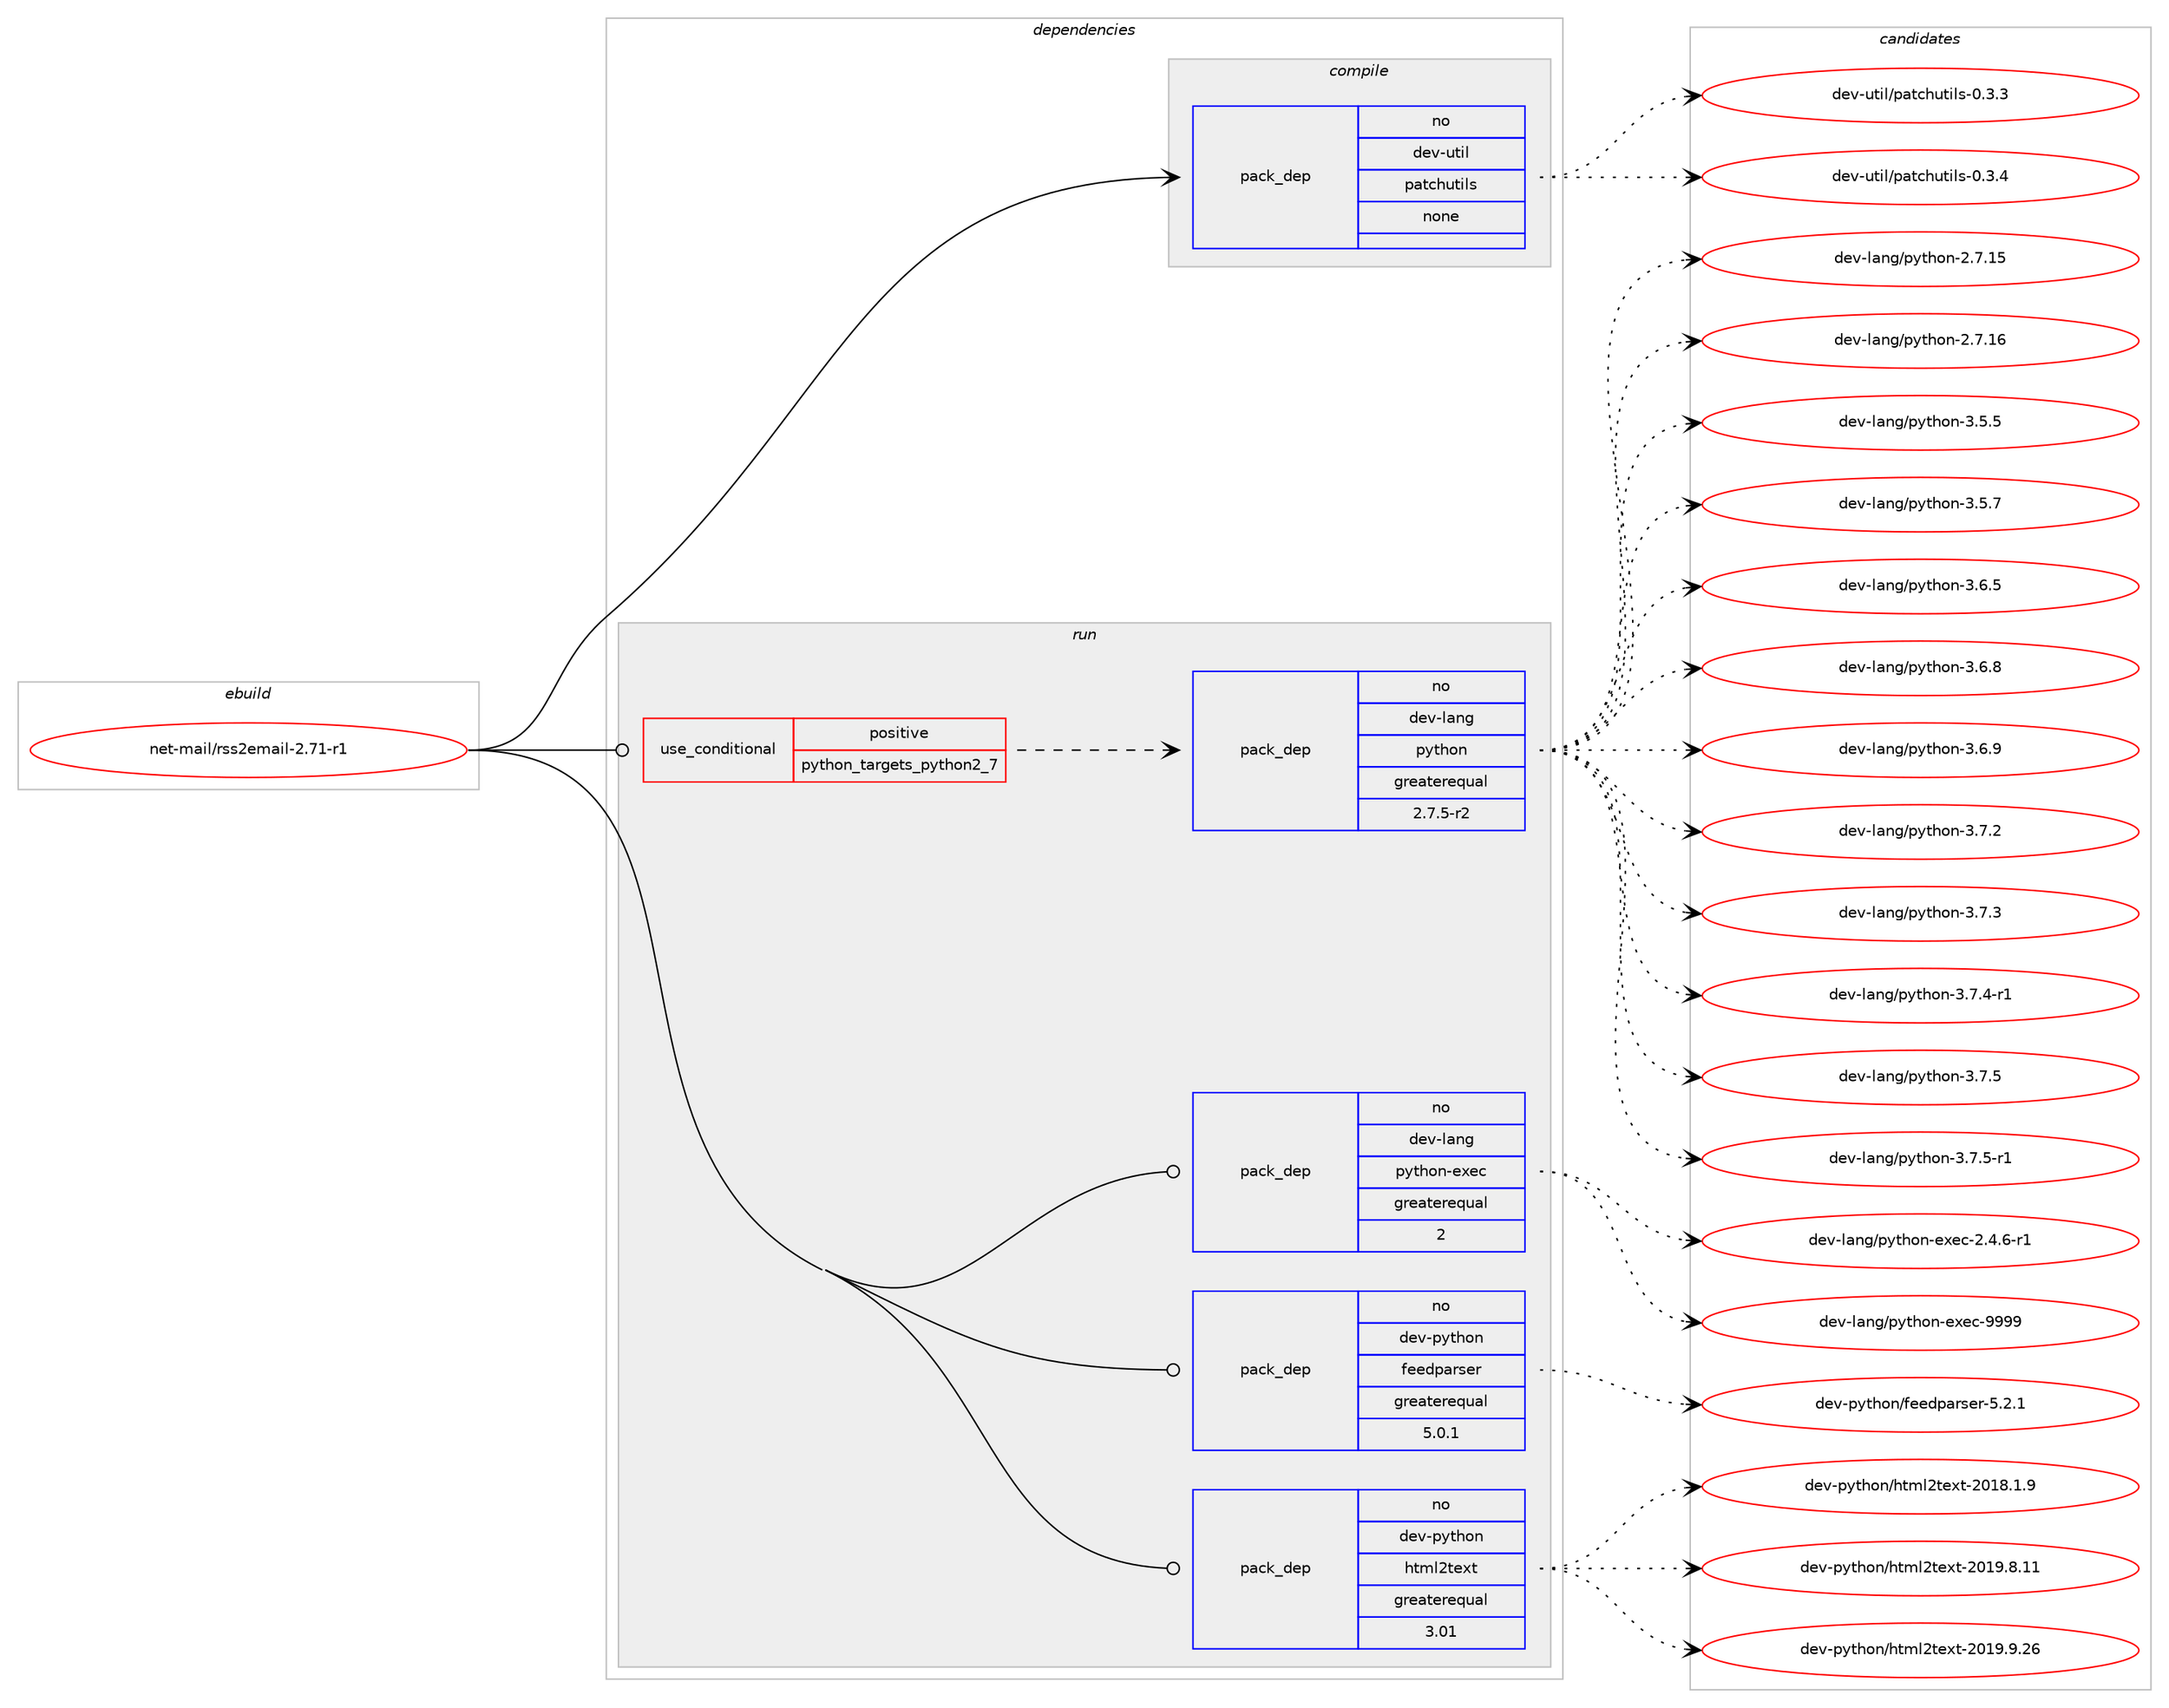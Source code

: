 digraph prolog {

# *************
# Graph options
# *************

newrank=true;
concentrate=true;
compound=true;
graph [rankdir=LR,fontname=Helvetica,fontsize=10,ranksep=1.5];#, ranksep=2.5, nodesep=0.2];
edge  [arrowhead=vee];
node  [fontname=Helvetica,fontsize=10];

# **********
# The ebuild
# **********

subgraph cluster_leftcol {
color=gray;
rank=same;
label=<<i>ebuild</i>>;
id [label="net-mail/rss2email-2.71-r1", color=red, width=4, href="../net-mail/rss2email-2.71-r1.svg"];
}

# ****************
# The dependencies
# ****************

subgraph cluster_midcol {
color=gray;
label=<<i>dependencies</i>>;
subgraph cluster_compile {
fillcolor="#eeeeee";
style=filled;
label=<<i>compile</i>>;
subgraph pack613562 {
dependency830719 [label=<<TABLE BORDER="0" CELLBORDER="1" CELLSPACING="0" CELLPADDING="4" WIDTH="220"><TR><TD ROWSPAN="6" CELLPADDING="30">pack_dep</TD></TR><TR><TD WIDTH="110">no</TD></TR><TR><TD>dev-util</TD></TR><TR><TD>patchutils</TD></TR><TR><TD>none</TD></TR><TR><TD></TD></TR></TABLE>>, shape=none, color=blue];
}
id:e -> dependency830719:w [weight=20,style="solid",arrowhead="vee"];
}
subgraph cluster_compileandrun {
fillcolor="#eeeeee";
style=filled;
label=<<i>compile and run</i>>;
}
subgraph cluster_run {
fillcolor="#eeeeee";
style=filled;
label=<<i>run</i>>;
subgraph cond202583 {
dependency830720 [label=<<TABLE BORDER="0" CELLBORDER="1" CELLSPACING="0" CELLPADDING="4"><TR><TD ROWSPAN="3" CELLPADDING="10">use_conditional</TD></TR><TR><TD>positive</TD></TR><TR><TD>python_targets_python2_7</TD></TR></TABLE>>, shape=none, color=red];
subgraph pack613563 {
dependency830721 [label=<<TABLE BORDER="0" CELLBORDER="1" CELLSPACING="0" CELLPADDING="4" WIDTH="220"><TR><TD ROWSPAN="6" CELLPADDING="30">pack_dep</TD></TR><TR><TD WIDTH="110">no</TD></TR><TR><TD>dev-lang</TD></TR><TR><TD>python</TD></TR><TR><TD>greaterequal</TD></TR><TR><TD>2.7.5-r2</TD></TR></TABLE>>, shape=none, color=blue];
}
dependency830720:e -> dependency830721:w [weight=20,style="dashed",arrowhead="vee"];
}
id:e -> dependency830720:w [weight=20,style="solid",arrowhead="odot"];
subgraph pack613564 {
dependency830722 [label=<<TABLE BORDER="0" CELLBORDER="1" CELLSPACING="0" CELLPADDING="4" WIDTH="220"><TR><TD ROWSPAN="6" CELLPADDING="30">pack_dep</TD></TR><TR><TD WIDTH="110">no</TD></TR><TR><TD>dev-lang</TD></TR><TR><TD>python-exec</TD></TR><TR><TD>greaterequal</TD></TR><TR><TD>2</TD></TR></TABLE>>, shape=none, color=blue];
}
id:e -> dependency830722:w [weight=20,style="solid",arrowhead="odot"];
subgraph pack613565 {
dependency830723 [label=<<TABLE BORDER="0" CELLBORDER="1" CELLSPACING="0" CELLPADDING="4" WIDTH="220"><TR><TD ROWSPAN="6" CELLPADDING="30">pack_dep</TD></TR><TR><TD WIDTH="110">no</TD></TR><TR><TD>dev-python</TD></TR><TR><TD>feedparser</TD></TR><TR><TD>greaterequal</TD></TR><TR><TD>5.0.1</TD></TR></TABLE>>, shape=none, color=blue];
}
id:e -> dependency830723:w [weight=20,style="solid",arrowhead="odot"];
subgraph pack613566 {
dependency830724 [label=<<TABLE BORDER="0" CELLBORDER="1" CELLSPACING="0" CELLPADDING="4" WIDTH="220"><TR><TD ROWSPAN="6" CELLPADDING="30">pack_dep</TD></TR><TR><TD WIDTH="110">no</TD></TR><TR><TD>dev-python</TD></TR><TR><TD>html2text</TD></TR><TR><TD>greaterequal</TD></TR><TR><TD>3.01</TD></TR></TABLE>>, shape=none, color=blue];
}
id:e -> dependency830724:w [weight=20,style="solid",arrowhead="odot"];
}
}

# **************
# The candidates
# **************

subgraph cluster_choices {
rank=same;
color=gray;
label=<<i>candidates</i>>;

subgraph choice613562 {
color=black;
nodesep=1;
choice10010111845117116105108471129711699104117116105108115454846514651 [label="dev-util/patchutils-0.3.3", color=red, width=4,href="../dev-util/patchutils-0.3.3.svg"];
choice10010111845117116105108471129711699104117116105108115454846514652 [label="dev-util/patchutils-0.3.4", color=red, width=4,href="../dev-util/patchutils-0.3.4.svg"];
dependency830719:e -> choice10010111845117116105108471129711699104117116105108115454846514651:w [style=dotted,weight="100"];
dependency830719:e -> choice10010111845117116105108471129711699104117116105108115454846514652:w [style=dotted,weight="100"];
}
subgraph choice613563 {
color=black;
nodesep=1;
choice10010111845108971101034711212111610411111045504655464953 [label="dev-lang/python-2.7.15", color=red, width=4,href="../dev-lang/python-2.7.15.svg"];
choice10010111845108971101034711212111610411111045504655464954 [label="dev-lang/python-2.7.16", color=red, width=4,href="../dev-lang/python-2.7.16.svg"];
choice100101118451089711010347112121116104111110455146534653 [label="dev-lang/python-3.5.5", color=red, width=4,href="../dev-lang/python-3.5.5.svg"];
choice100101118451089711010347112121116104111110455146534655 [label="dev-lang/python-3.5.7", color=red, width=4,href="../dev-lang/python-3.5.7.svg"];
choice100101118451089711010347112121116104111110455146544653 [label="dev-lang/python-3.6.5", color=red, width=4,href="../dev-lang/python-3.6.5.svg"];
choice100101118451089711010347112121116104111110455146544656 [label="dev-lang/python-3.6.8", color=red, width=4,href="../dev-lang/python-3.6.8.svg"];
choice100101118451089711010347112121116104111110455146544657 [label="dev-lang/python-3.6.9", color=red, width=4,href="../dev-lang/python-3.6.9.svg"];
choice100101118451089711010347112121116104111110455146554650 [label="dev-lang/python-3.7.2", color=red, width=4,href="../dev-lang/python-3.7.2.svg"];
choice100101118451089711010347112121116104111110455146554651 [label="dev-lang/python-3.7.3", color=red, width=4,href="../dev-lang/python-3.7.3.svg"];
choice1001011184510897110103471121211161041111104551465546524511449 [label="dev-lang/python-3.7.4-r1", color=red, width=4,href="../dev-lang/python-3.7.4-r1.svg"];
choice100101118451089711010347112121116104111110455146554653 [label="dev-lang/python-3.7.5", color=red, width=4,href="../dev-lang/python-3.7.5.svg"];
choice1001011184510897110103471121211161041111104551465546534511449 [label="dev-lang/python-3.7.5-r1", color=red, width=4,href="../dev-lang/python-3.7.5-r1.svg"];
dependency830721:e -> choice10010111845108971101034711212111610411111045504655464953:w [style=dotted,weight="100"];
dependency830721:e -> choice10010111845108971101034711212111610411111045504655464954:w [style=dotted,weight="100"];
dependency830721:e -> choice100101118451089711010347112121116104111110455146534653:w [style=dotted,weight="100"];
dependency830721:e -> choice100101118451089711010347112121116104111110455146534655:w [style=dotted,weight="100"];
dependency830721:e -> choice100101118451089711010347112121116104111110455146544653:w [style=dotted,weight="100"];
dependency830721:e -> choice100101118451089711010347112121116104111110455146544656:w [style=dotted,weight="100"];
dependency830721:e -> choice100101118451089711010347112121116104111110455146544657:w [style=dotted,weight="100"];
dependency830721:e -> choice100101118451089711010347112121116104111110455146554650:w [style=dotted,weight="100"];
dependency830721:e -> choice100101118451089711010347112121116104111110455146554651:w [style=dotted,weight="100"];
dependency830721:e -> choice1001011184510897110103471121211161041111104551465546524511449:w [style=dotted,weight="100"];
dependency830721:e -> choice100101118451089711010347112121116104111110455146554653:w [style=dotted,weight="100"];
dependency830721:e -> choice1001011184510897110103471121211161041111104551465546534511449:w [style=dotted,weight="100"];
}
subgraph choice613564 {
color=black;
nodesep=1;
choice10010111845108971101034711212111610411111045101120101994550465246544511449 [label="dev-lang/python-exec-2.4.6-r1", color=red, width=4,href="../dev-lang/python-exec-2.4.6-r1.svg"];
choice10010111845108971101034711212111610411111045101120101994557575757 [label="dev-lang/python-exec-9999", color=red, width=4,href="../dev-lang/python-exec-9999.svg"];
dependency830722:e -> choice10010111845108971101034711212111610411111045101120101994550465246544511449:w [style=dotted,weight="100"];
dependency830722:e -> choice10010111845108971101034711212111610411111045101120101994557575757:w [style=dotted,weight="100"];
}
subgraph choice613565 {
color=black;
nodesep=1;
choice100101118451121211161041111104710210110110011297114115101114455346504649 [label="dev-python/feedparser-5.2.1", color=red, width=4,href="../dev-python/feedparser-5.2.1.svg"];
dependency830723:e -> choice100101118451121211161041111104710210110110011297114115101114455346504649:w [style=dotted,weight="100"];
}
subgraph choice613566 {
color=black;
nodesep=1;
choice100101118451121211161041111104710411610910850116101120116455048495646494657 [label="dev-python/html2text-2018.1.9", color=red, width=4,href="../dev-python/html2text-2018.1.9.svg"];
choice10010111845112121116104111110471041161091085011610112011645504849574656464949 [label="dev-python/html2text-2019.8.11", color=red, width=4,href="../dev-python/html2text-2019.8.11.svg"];
choice10010111845112121116104111110471041161091085011610112011645504849574657465054 [label="dev-python/html2text-2019.9.26", color=red, width=4,href="../dev-python/html2text-2019.9.26.svg"];
dependency830724:e -> choice100101118451121211161041111104710411610910850116101120116455048495646494657:w [style=dotted,weight="100"];
dependency830724:e -> choice10010111845112121116104111110471041161091085011610112011645504849574656464949:w [style=dotted,weight="100"];
dependency830724:e -> choice10010111845112121116104111110471041161091085011610112011645504849574657465054:w [style=dotted,weight="100"];
}
}

}
